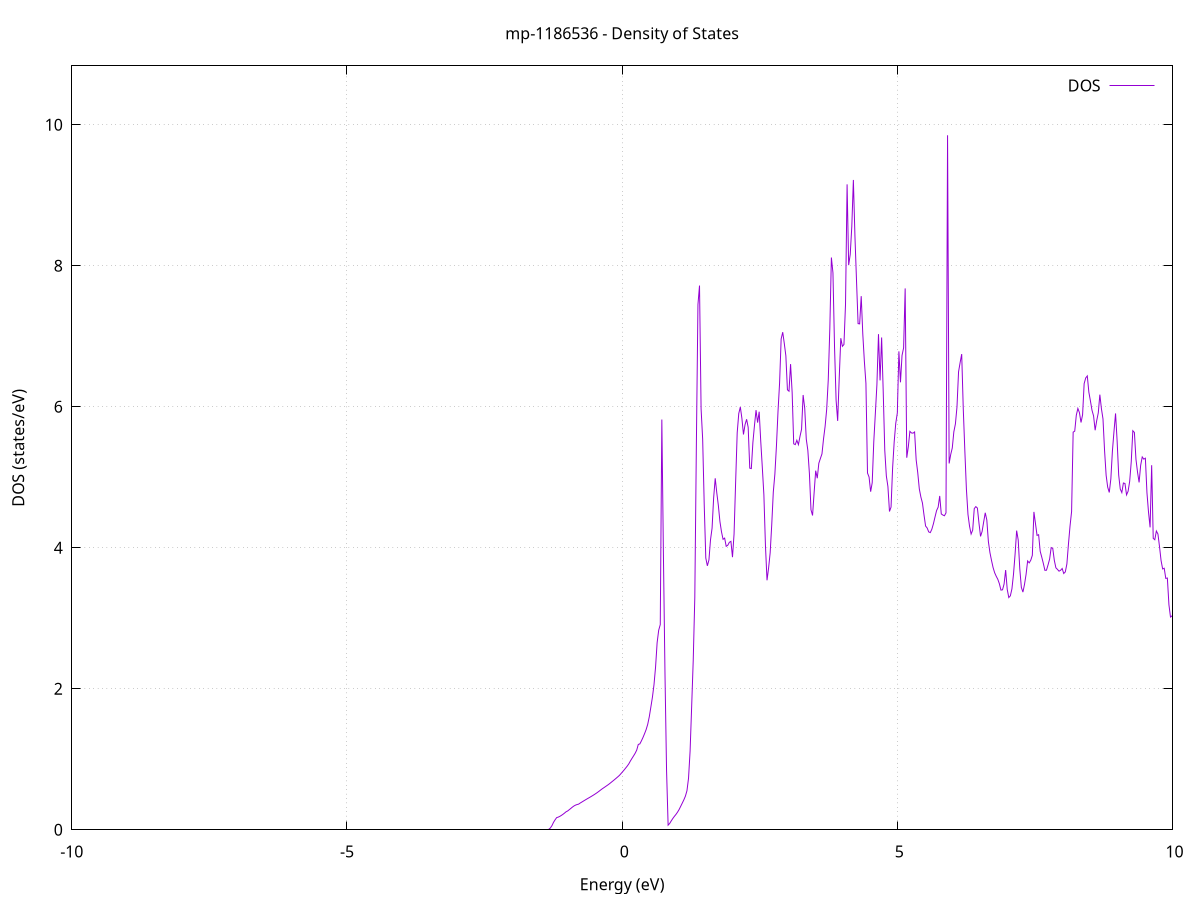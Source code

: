 set title 'mp-1186536 - Density of States'
set xlabel 'Energy (eV)'
set ylabel 'DOS (states/eV)'
set grid
set xrange [-10:10]
set yrange [0:10.834]
set xzeroaxis lt -1
set terminal png size 800,600
set output 'mp-1186536_dos_gnuplot.png'
plot '-' using 1:2 with lines title 'DOS'
-38.644700 0.000000
-38.616200 0.000000
-38.587700 0.000000
-38.559200 0.000000
-38.530600 0.000000
-38.502100 0.000000
-38.473600 0.000000
-38.445100 0.000000
-38.416500 0.000000
-38.388000 0.000000
-38.359500 0.000000
-38.331000 0.000000
-38.302400 0.000000
-38.273900 0.000000
-38.245400 0.000000
-38.216900 0.000000
-38.188300 0.000000
-38.159800 0.000000
-38.131300 0.000000
-38.102700 0.000000
-38.074200 0.000000
-38.045700 0.000000
-38.017200 0.000000
-37.988600 0.000000
-37.960100 0.000000
-37.931600 0.000000
-37.903100 0.000000
-37.874500 0.000000
-37.846000 0.000000
-37.817500 0.000000
-37.789000 0.000000
-37.760400 0.000000
-37.731900 0.000000
-37.703400 0.000000
-37.674900 0.000000
-37.646300 0.000000
-37.617800 0.000000
-37.589300 0.000000
-37.560800 0.000000
-37.532200 0.000000
-37.503700 0.000000
-37.475200 0.000000
-37.446600 0.000000
-37.418100 0.000000
-37.389600 0.000000
-37.361100 0.000000
-37.332500 0.000000
-37.304000 0.000000
-37.275500 0.000000
-37.247000 0.000000
-37.218400 0.000000
-37.189900 0.000000
-37.161400 0.000000
-37.132900 0.000000
-37.104300 0.000000
-37.075800 0.000000
-37.047300 0.000000
-37.018800 0.000000
-36.990200 0.000000
-36.961700 0.000000
-36.933200 0.000000
-36.904700 0.000000
-36.876100 0.000000
-36.847600 0.000000
-36.819100 0.000000
-36.790600 0.000000
-36.762000 0.000000
-36.733500 0.000000
-36.705000 0.000000
-36.676400 0.000000
-36.647900 0.000000
-36.619400 0.000000
-36.590900 0.000000
-36.562300 0.000000
-36.533800 0.000000
-36.505300 0.000000
-36.476800 0.000000
-36.448200 0.000000
-36.419700 0.000000
-36.391200 0.000000
-36.362700 0.000000
-36.334100 0.000000
-36.305600 0.000000
-36.277100 0.000000
-36.248600 0.000000
-36.220000 0.000000
-36.191500 0.000000
-36.163000 0.000000
-36.134500 0.000000
-36.105900 0.000000
-36.077400 0.000000
-36.048900 2.830100
-36.020300 26.580700
-35.991800 42.499600
-35.963300 98.995400
-35.934800 43.822000
-35.906200 0.000000
-35.877700 0.000000
-35.849200 0.000000
-35.820700 0.000000
-35.792100 0.000000
-35.763600 0.000000
-35.735100 0.000000
-35.706600 0.000000
-35.678000 0.000000
-35.649500 0.000000
-35.621000 0.000000
-35.592500 0.000000
-35.563900 0.000000
-35.535400 0.000000
-35.506900 0.000000
-35.478400 0.000000
-35.449800 0.000000
-35.421300 0.000000
-35.392800 0.000000
-35.364200 0.000000
-35.335700 0.000000
-35.307200 0.000000
-35.278700 0.000000
-35.250100 0.000000
-35.221600 0.000000
-35.193100 0.000000
-35.164600 0.000000
-35.136000 0.000000
-35.107500 0.000000
-35.079000 0.000000
-35.050500 0.000000
-35.021900 0.000000
-34.993400 0.000000
-34.964900 0.000000
-34.936400 0.000000
-34.907800 0.000000
-34.879300 0.000000
-34.850800 0.000000
-34.822300 0.000000
-34.793700 0.000000
-34.765200 0.000000
-34.736700 0.000000
-34.708100 0.000000
-34.679600 0.000000
-34.651100 0.000000
-34.622600 0.000000
-34.594000 0.000000
-34.565500 0.000000
-34.537000 0.000000
-34.508500 0.000000
-34.479900 0.000000
-34.451400 0.000000
-34.422900 0.000000
-34.394400 0.000000
-34.365800 0.000000
-34.337300 0.000000
-34.308800 0.000000
-34.280300 0.000000
-34.251700 0.000000
-34.223200 0.000000
-34.194700 0.000000
-34.166200 0.000000
-34.137600 0.000000
-34.109100 0.000000
-34.080600 0.000000
-34.052000 0.000000
-34.023500 0.000000
-33.995000 0.000000
-33.966500 0.000000
-33.937900 0.000000
-33.909400 0.000000
-33.880900 0.000000
-33.852400 0.000000
-33.823800 0.000000
-33.795300 0.000000
-33.766800 0.000000
-33.738300 0.000000
-33.709700 0.000000
-33.681200 0.000000
-33.652700 0.000000
-33.624200 0.000000
-33.595600 0.000000
-33.567100 0.000000
-33.538600 0.000000
-33.510100 0.000000
-33.481500 0.000000
-33.453000 0.000000
-33.424500 0.000000
-33.396000 0.000000
-33.367400 0.000000
-33.338900 0.000000
-33.310400 0.000000
-33.281800 0.000000
-33.253300 0.000000
-33.224800 0.000000
-33.196300 0.000000
-33.167700 0.000000
-33.139200 0.000000
-33.110700 0.000000
-33.082200 0.000000
-33.053600 0.000000
-33.025100 0.000000
-32.996600 0.000000
-32.968100 0.000000
-32.939500 0.000000
-32.911000 0.000000
-32.882500 0.000000
-32.854000 0.000000
-32.825400 0.000000
-32.796900 0.000000
-32.768400 0.000000
-32.739900 0.000000
-32.711300 0.000000
-32.682800 0.000000
-32.654300 0.000000
-32.625700 0.000000
-32.597200 0.000000
-32.568700 0.000000
-32.540200 0.000000
-32.511600 0.000000
-32.483100 0.000000
-32.454600 0.000000
-32.426100 0.000000
-32.397500 0.000000
-32.369000 0.000000
-32.340500 0.000000
-32.312000 0.000000
-32.283400 0.000000
-32.254900 0.000000
-32.226400 0.000000
-32.197900 0.000000
-32.169300 0.000000
-32.140800 0.000000
-32.112300 0.000000
-32.083800 0.000000
-32.055200 0.000000
-32.026700 0.000000
-31.998200 0.000000
-31.969600 0.000000
-31.941100 0.000000
-31.912600 0.000000
-31.884100 0.000000
-31.855500 0.000000
-31.827000 0.000000
-31.798500 0.000000
-31.770000 0.000000
-31.741400 0.000000
-31.712900 0.000000
-31.684400 0.000000
-31.655900 0.000000
-31.627300 0.000000
-31.598800 0.000000
-31.570300 0.000000
-31.541800 0.000000
-31.513200 0.000000
-31.484700 0.000000
-31.456200 0.000000
-31.427700 0.000000
-31.399100 0.000000
-31.370600 0.000000
-31.342100 0.000000
-31.313500 0.000000
-31.285000 0.000000
-31.256500 0.000000
-31.228000 0.000000
-31.199400 0.000000
-31.170900 0.000000
-31.142400 0.000000
-31.113900 0.000000
-31.085300 0.000000
-31.056800 0.000000
-31.028300 0.000000
-30.999800 0.000000
-30.971200 0.000000
-30.942700 0.000000
-30.914200 0.000000
-30.885700 0.000000
-30.857100 0.000000
-30.828600 0.000000
-30.800100 0.000000
-30.771600 0.000000
-30.743000 0.000000
-30.714500 0.000000
-30.686000 0.000000
-30.657500 0.000000
-30.628900 0.000000
-30.600400 0.000000
-30.571900 0.000000
-30.543300 0.000000
-30.514800 0.000000
-30.486300 0.000000
-30.457800 0.000000
-30.429200 0.000000
-30.400700 0.000000
-30.372200 0.000000
-30.343700 0.000000
-30.315100 0.000000
-30.286600 0.000000
-30.258100 0.000000
-30.229600 0.000000
-30.201000 0.000000
-30.172500 0.000000
-30.144000 0.000000
-30.115500 0.000000
-30.086900 0.000000
-30.058400 0.000000
-30.029900 0.000000
-30.001400 0.000000
-29.972800 0.000000
-29.944300 0.000000
-29.915800 0.000000
-29.887200 0.000000
-29.858700 0.000000
-29.830200 0.000000
-29.801700 0.000000
-29.773100 0.000000
-29.744600 0.000000
-29.716100 0.000000
-29.687600 0.000000
-29.659000 0.000000
-29.630500 0.000000
-29.602000 0.000000
-29.573500 0.000000
-29.544900 0.000000
-29.516400 0.000000
-29.487900 0.000000
-29.459400 0.000000
-29.430800 0.000000
-29.402300 0.000000
-29.373800 0.000000
-29.345300 0.000000
-29.316700 0.000000
-29.288200 0.000000
-29.259700 0.000000
-29.231100 0.000000
-29.202600 0.000000
-29.174100 0.000000
-29.145600 0.000000
-29.117000 0.000000
-29.088500 0.000000
-29.060000 0.000000
-29.031500 0.000000
-29.002900 0.000000
-28.974400 0.000000
-28.945900 0.000000
-28.917400 0.000000
-28.888800 0.000000
-28.860300 0.000000
-28.831800 0.000000
-28.803300 0.000000
-28.774700 0.000000
-28.746200 0.000000
-28.717700 0.000000
-28.689200 0.000000
-28.660600 0.000000
-28.632100 0.000000
-28.603600 0.000000
-28.575000 0.000000
-28.546500 0.000000
-28.518000 0.000000
-28.489500 0.000000
-28.460900 0.000000
-28.432400 0.000000
-28.403900 0.000000
-28.375400 0.000000
-28.346800 0.000000
-28.318300 0.000000
-28.289800 0.000000
-28.261300 0.000000
-28.232700 0.000000
-28.204200 0.000000
-28.175700 0.000000
-28.147200 0.000000
-28.118600 0.000000
-28.090100 0.000000
-28.061600 0.000000
-28.033100 0.000000
-28.004500 0.000000
-27.976000 0.000000
-27.947500 0.000000
-27.918900 0.000000
-27.890400 0.000000
-27.861900 0.000000
-27.833400 0.000000
-27.804800 0.000000
-27.776300 0.000000
-27.747800 0.000000
-27.719300 0.000000
-27.690700 0.000000
-27.662200 0.000000
-27.633700 0.000000
-27.605200 0.000000
-27.576600 0.000000
-27.548100 0.000000
-27.519600 0.000000
-27.491100 0.000000
-27.462500 0.000000
-27.434000 0.000000
-27.405500 0.000000
-27.377000 0.000000
-27.348400 0.000000
-27.319900 0.000000
-27.291400 0.000000
-27.262900 0.000000
-27.234300 0.000000
-27.205800 0.000000
-27.177300 0.000000
-27.148700 0.000000
-27.120200 0.000000
-27.091700 0.000000
-27.063200 0.000000
-27.034600 0.000000
-27.006100 0.000000
-26.977600 0.000000
-26.949100 0.000000
-26.920500 0.000000
-26.892000 0.000000
-26.863500 0.000000
-26.835000 0.000000
-26.806400 0.000000
-26.777900 0.000000
-26.749400 0.000000
-26.720900 0.000000
-26.692300 0.000000
-26.663800 0.000000
-26.635300 0.000000
-26.606800 0.000000
-26.578200 0.000000
-26.549700 0.000000
-26.521200 0.000000
-26.492600 0.000000
-26.464100 0.000000
-26.435600 0.000000
-26.407100 0.000000
-26.378500 0.000000
-26.350000 0.000000
-26.321500 0.000000
-26.293000 0.000000
-26.264400 0.000000
-26.235900 0.000000
-26.207400 0.000000
-26.178900 0.000000
-26.150300 0.000000
-26.121800 0.000000
-26.093300 0.000000
-26.064800 0.000000
-26.036200 0.000000
-26.007700 0.000000
-25.979200 0.000000
-25.950700 0.000000
-25.922100 0.000000
-25.893600 0.000000
-25.865100 0.000000
-25.836500 0.000000
-25.808000 0.000000
-25.779500 0.000000
-25.751000 0.000000
-25.722400 0.000000
-25.693900 0.000000
-25.665400 0.000000
-25.636900 0.000000
-25.608300 0.000000
-25.579800 0.000000
-25.551300 0.000000
-25.522800 0.000000
-25.494200 0.000000
-25.465700 0.000000
-25.437200 0.000000
-25.408700 0.000000
-25.380100 0.000000
-25.351600 0.000000
-25.323100 0.000000
-25.294600 0.000000
-25.266000 0.000000
-25.237500 0.000000
-25.209000 0.000000
-25.180400 0.000000
-25.151900 0.000000
-25.123400 0.000000
-25.094900 0.000000
-25.066300 0.000000
-25.037800 0.000000
-25.009300 0.000000
-24.980800 0.000000
-24.952200 0.000000
-24.923700 0.000000
-24.895200 0.000000
-24.866700 0.000000
-24.838100 0.000000
-24.809600 0.000000
-24.781100 0.000000
-24.752600 0.000000
-24.724000 0.000000
-24.695500 0.000000
-24.667000 0.000000
-24.638500 0.000000
-24.609900 0.000000
-24.581400 0.000000
-24.552900 0.000000
-24.524400 0.000000
-24.495800 0.000000
-24.467300 0.000000
-24.438800 0.000000
-24.410200 0.000000
-24.381700 0.000000
-24.353200 0.000000
-24.324700 0.000000
-24.296100 0.000000
-24.267600 0.000000
-24.239100 0.000000
-24.210600 0.000000
-24.182000 0.000000
-24.153500 0.000000
-24.125000 0.000000
-24.096500 0.000000
-24.067900 0.000000
-24.039400 0.000000
-24.010900 0.000000
-23.982400 0.000000
-23.953800 0.000000
-23.925300 0.000000
-23.896800 0.000000
-23.868300 0.000000
-23.839700 0.000000
-23.811200 0.000000
-23.782700 0.000000
-23.754100 0.000000
-23.725600 0.000000
-23.697100 0.000000
-23.668600 0.000000
-23.640000 0.000000
-23.611500 0.000000
-23.583000 0.000000
-23.554500 0.000000
-23.525900 0.000000
-23.497400 0.000000
-23.468900 0.000000
-23.440400 0.000000
-23.411800 0.000000
-23.383300 0.000000
-23.354800 0.000000
-23.326300 0.000000
-23.297700 0.000000
-23.269200 0.000000
-23.240700 0.000000
-23.212200 0.000000
-23.183600 0.000000
-23.155100 0.000000
-23.126600 0.000000
-23.098000 0.000000
-23.069500 0.000000
-23.041000 0.000000
-23.012500 0.000000
-22.983900 0.000000
-22.955400 0.000000
-22.926900 0.000000
-22.898400 0.000000
-22.869800 0.000000
-22.841300 0.000000
-22.812800 0.000000
-22.784300 0.000000
-22.755700 0.000000
-22.727200 0.000000
-22.698700 0.000000
-22.670200 0.000000
-22.641600 0.000000
-22.613100 0.000000
-22.584600 0.000000
-22.556100 0.000000
-22.527500 0.000000
-22.499000 0.000000
-22.470500 660.729700
-22.441900 0.000000
-22.413400 0.000000
-22.384900 0.000000
-22.356400 0.000000
-22.327800 0.000000
-22.299300 0.000000
-22.270800 0.000000
-22.242300 0.000000
-22.213700 0.000000
-22.185200 0.000000
-22.156700 0.000000
-22.128200 0.000000
-22.099600 0.000000
-22.071100 0.000000
-22.042600 0.000000
-22.014100 0.000000
-21.985500 0.000000
-21.957000 0.000000
-21.928500 0.000000
-21.900000 0.000000
-21.871400 0.000000
-21.842900 0.000000
-21.814400 0.000000
-21.785800 0.000000
-21.757300 0.000000
-21.728800 0.000000
-21.700300 0.000000
-21.671700 0.000000
-21.643200 0.000000
-21.614700 0.000000
-21.586200 0.000000
-21.557600 0.000000
-21.529100 0.000000
-21.500600 0.000000
-21.472100 0.000000
-21.443500 0.000000
-21.415000 0.000000
-21.386500 0.000000
-21.358000 0.000000
-21.329400 0.000000
-21.300900 0.000000
-21.272400 0.000000
-21.243900 0.000000
-21.215300 0.000000
-21.186800 0.000000
-21.158300 0.000000
-21.129800 0.000000
-21.101200 0.000000
-21.072700 0.000000
-21.044200 0.000000
-21.015600 0.000000
-20.987100 0.000000
-20.958600 0.000000
-20.930100 0.000000
-20.901500 0.000000
-20.873000 0.000000
-20.844500 0.000000
-20.816000 0.000000
-20.787400 0.000000
-20.758900 0.000000
-20.730400 0.000000
-20.701900 0.000000
-20.673300 0.000000
-20.644800 0.000000
-20.616300 0.000000
-20.587800 0.000000
-20.559200 0.000000
-20.530700 0.000000
-20.502200 0.000000
-20.473700 0.000000
-20.445100 0.000000
-20.416600 0.000000
-20.388100 0.000000
-20.359500 0.000000
-20.331000 0.000000
-20.302500 0.000000
-20.274000 0.000000
-20.245400 0.000000
-20.216900 0.000000
-20.188400 0.000000
-20.159900 0.000000
-20.131300 0.000000
-20.102800 0.000000
-20.074300 0.000000
-20.045800 0.000000
-20.017200 0.000000
-19.988700 0.000000
-19.960200 0.000000
-19.931700 0.000000
-19.903100 0.000000
-19.874600 0.000000
-19.846100 0.000000
-19.817600 0.000000
-19.789000 0.000000
-19.760500 0.000000
-19.732000 0.000000
-19.703400 0.000000
-19.674900 0.000000
-19.646400 0.000000
-19.617900 0.000000
-19.589300 0.000000
-19.560800 0.000000
-19.532300 0.000000
-19.503800 0.000000
-19.475200 0.000000
-19.446700 0.000000
-19.418200 0.000000
-19.389700 0.000000
-19.361100 0.000000
-19.332600 0.000000
-19.304100 0.000000
-19.275600 0.000000
-19.247000 0.000000
-19.218500 0.000000
-19.190000 0.000000
-19.161500 0.000000
-19.132900 0.000000
-19.104400 0.000000
-19.075900 0.000000
-19.047300 0.000000
-19.018800 0.000000
-18.990300 0.000000
-18.961800 0.000000
-18.933200 0.000000
-18.904700 0.000000
-18.876200 0.000000
-18.847700 0.000000
-18.819100 0.000000
-18.790600 0.000000
-18.762100 0.000000
-18.733600 0.000000
-18.705000 0.000000
-18.676500 0.000000
-18.648000 0.000000
-18.619500 0.000000
-18.590900 0.000000
-18.562400 0.000000
-18.533900 0.000000
-18.505400 0.000000
-18.476800 0.000000
-18.448300 0.000000
-18.419800 0.000000
-18.391300 0.000000
-18.362700 0.000000
-18.334200 0.000000
-18.305700 0.000000
-18.277100 0.000000
-18.248600 0.000000
-18.220100 0.000000
-18.191600 0.000000
-18.163000 0.000000
-18.134500 0.000000
-18.106000 0.000000
-18.077500 0.000000
-18.048900 0.000000
-18.020400 0.000000
-17.991900 0.000000
-17.963400 0.000000
-17.934800 0.000000
-17.906300 0.000000
-17.877800 0.000000
-17.849300 0.000000
-17.820700 0.000000
-17.792200 0.000000
-17.763700 0.000000
-17.735200 0.000000
-17.706600 0.000000
-17.678100 0.000000
-17.649600 0.000000
-17.621000 0.000000
-17.592500 0.000000
-17.564000 0.000000
-17.535500 0.000000
-17.506900 0.000000
-17.478400 0.000000
-17.449900 0.000000
-17.421400 0.000000
-17.392800 0.000000
-17.364300 0.000000
-17.335800 0.000000
-17.307300 0.000000
-17.278700 0.000000
-17.250200 0.000000
-17.221700 0.000000
-17.193200 0.000000
-17.164600 0.000000
-17.136100 0.000000
-17.107600 0.000000
-17.079100 0.000000
-17.050500 0.000000
-17.022000 0.000000
-16.993500 0.000000
-16.964900 0.000000
-16.936400 0.000000
-16.907900 0.000000
-16.879400 4.270100
-16.850800 5.727500
-16.822300 7.218600
-16.793800 10.255400
-16.765300 16.649200
-16.736700 21.562500
-16.708200 21.425600
-16.679700 23.359000
-16.651200 26.918600
-16.622600 28.328300
-16.594100 41.851200
-16.565600 12.895000
-16.537100 5.126200
-16.508500 13.130200
-16.480000 20.722500
-16.451500 19.743400
-16.423000 15.975100
-16.394400 23.916500
-16.365900 31.027500
-16.337400 26.418300
-16.308800 22.742200
-16.280300 24.220000
-16.251800 23.983400
-16.223300 35.097900
-16.194700 25.316100
-16.166200 29.875700
-16.137700 39.979700
-16.109200 58.713400
-16.080600 5.518200
-16.052100 0.000000
-16.023600 0.000000
-15.995100 0.000000
-15.966500 0.000000
-15.938000 0.000000
-15.909500 0.000000
-15.881000 0.000000
-15.852400 0.000000
-15.823900 0.000000
-15.795400 0.000000
-15.766900 0.000000
-15.738300 0.000000
-15.709800 0.000000
-15.681300 0.000000
-15.652700 0.000000
-15.624200 0.000000
-15.595700 0.000000
-15.567200 0.000000
-15.538600 0.000000
-15.510100 0.000000
-15.481600 0.000000
-15.453100 0.000000
-15.424500 0.000000
-15.396000 0.000000
-15.367500 0.000000
-15.339000 0.000000
-15.310400 0.000000
-15.281900 0.000000
-15.253400 0.000000
-15.224900 0.000000
-15.196300 0.000000
-15.167800 0.000000
-15.139300 0.000000
-15.110800 0.000000
-15.082200 0.000000
-15.053700 0.000000
-15.025200 0.000000
-14.996700 0.000000
-14.968100 0.000000
-14.939600 0.000000
-14.911100 0.000000
-14.882500 0.000000
-14.854000 0.000000
-14.825500 0.000000
-14.797000 0.000000
-14.768400 0.000000
-14.739900 0.000000
-14.711400 0.000000
-14.682900 0.000000
-14.654300 0.000000
-14.625800 0.000000
-14.597300 0.000000
-14.568800 0.000000
-14.540200 0.000000
-14.511700 0.000000
-14.483200 0.000000
-14.454700 0.000000
-14.426100 0.000000
-14.397600 0.000000
-14.369100 0.000000
-14.340600 0.000000
-14.312000 0.000000
-14.283500 0.000000
-14.255000 0.000000
-14.226400 0.000000
-14.197900 0.000000
-14.169400 0.000000
-14.140900 0.000000
-14.112300 0.000000
-14.083800 0.000000
-14.055300 0.000000
-14.026800 0.000000
-13.998200 0.000000
-13.969700 0.000000
-13.941200 0.000000
-13.912700 0.000000
-13.884100 0.000000
-13.855600 0.000000
-13.827100 0.000000
-13.798600 0.000000
-13.770000 0.000000
-13.741500 0.000000
-13.713000 0.000000
-13.684500 0.000000
-13.655900 0.000000
-13.627400 0.000000
-13.598900 0.000000
-13.570300 0.000000
-13.541800 0.000000
-13.513300 0.000000
-13.484800 0.000000
-13.456200 0.000000
-13.427700 0.000000
-13.399200 0.000000
-13.370700 0.000000
-13.342100 0.000000
-13.313600 0.000000
-13.285100 0.000000
-13.256600 0.000000
-13.228000 0.000000
-13.199500 0.000000
-13.171000 0.000000
-13.142500 0.000000
-13.113900 0.000000
-13.085400 0.000000
-13.056900 0.000000
-13.028400 0.000000
-12.999800 0.000000
-12.971300 0.000000
-12.942800 0.000000
-12.914200 0.000000
-12.885700 0.000000
-12.857200 0.000000
-12.828700 0.000000
-12.800100 0.000000
-12.771600 0.000000
-12.743100 0.000000
-12.714600 0.000000
-12.686000 0.000000
-12.657500 0.000000
-12.629000 0.000000
-12.600500 0.000000
-12.571900 0.000000
-12.543400 0.000000
-12.514900 0.000000
-12.486400 0.000000
-12.457800 0.000000
-12.429300 0.000000
-12.400800 0.000000
-12.372300 0.000000
-12.343700 0.000000
-12.315200 0.000000
-12.286700 0.000000
-12.258200 0.000000
-12.229600 0.000000
-12.201100 0.000000
-12.172600 0.000000
-12.144000 0.000000
-12.115500 0.000000
-12.087000 0.000000
-12.058500 0.000000
-12.029900 0.000000
-12.001400 0.000000
-11.972900 0.000000
-11.944400 0.000000
-11.915800 0.000000
-11.887300 0.000000
-11.858800 0.000000
-11.830300 0.000000
-11.801700 0.000000
-11.773200 0.000000
-11.744700 0.000000
-11.716200 0.000000
-11.687600 0.000000
-11.659100 0.000000
-11.630600 0.000000
-11.602100 0.000000
-11.573500 0.000000
-11.545000 0.000000
-11.516500 0.000000
-11.487900 0.000000
-11.459400 0.000000
-11.430900 0.000000
-11.402400 0.000000
-11.373800 0.000000
-11.345300 0.000000
-11.316800 0.000000
-11.288300 0.000000
-11.259700 0.000000
-11.231200 0.000000
-11.202700 0.000000
-11.174200 0.000000
-11.145600 0.000000
-11.117100 0.000000
-11.088600 0.000000
-11.060100 0.000000
-11.031500 0.000000
-11.003000 0.000000
-10.974500 0.000000
-10.946000 0.000000
-10.917400 0.000000
-10.888900 0.000000
-10.860400 0.000000
-10.831800 0.000000
-10.803300 0.000000
-10.774800 0.000000
-10.746300 0.000000
-10.717700 0.000000
-10.689200 0.000000
-10.660700 0.000000
-10.632200 0.000000
-10.603600 0.000000
-10.575100 0.000000
-10.546600 0.000000
-10.518100 0.000000
-10.489500 0.000000
-10.461000 0.000000
-10.432500 0.000000
-10.404000 0.000000
-10.375400 0.000000
-10.346900 0.000000
-10.318400 0.000000
-10.289900 0.000000
-10.261300 0.000000
-10.232800 0.000000
-10.204300 0.000000
-10.175700 0.000000
-10.147200 0.000000
-10.118700 0.000000
-10.090200 0.000000
-10.061600 0.000000
-10.033100 0.000000
-10.004600 0.000000
-9.976100 0.000000
-9.947500 0.000000
-9.919000 0.000000
-9.890500 0.000000
-9.862000 0.000000
-9.833400 0.000000
-9.804900 0.000000
-9.776400 0.000000
-9.747900 0.000000
-9.719300 0.000000
-9.690800 0.000000
-9.662300 0.000000
-9.633800 0.000000
-9.605200 0.000000
-9.576700 0.000000
-9.548200 0.000000
-9.519600 0.000000
-9.491100 0.000000
-9.462600 0.000000
-9.434100 0.000000
-9.405500 0.000000
-9.377000 0.000000
-9.348500 0.000000
-9.320000 0.000000
-9.291400 0.000000
-9.262900 0.000000
-9.234400 0.000000
-9.205900 0.000000
-9.177300 0.000000
-9.148800 0.000000
-9.120300 0.000000
-9.091800 0.000000
-9.063200 0.000000
-9.034700 0.000000
-9.006200 0.000000
-8.977700 0.000000
-8.949100 0.000000
-8.920600 0.000000
-8.892100 0.000000
-8.863600 0.000000
-8.835000 0.000000
-8.806500 0.000000
-8.778000 0.000000
-8.749400 0.000000
-8.720900 0.000000
-8.692400 0.000000
-8.663900 0.000000
-8.635300 0.000000
-8.606800 0.000000
-8.578300 0.000000
-8.549800 0.000000
-8.521200 0.000000
-8.492700 0.000000
-8.464200 0.000000
-8.435700 0.000000
-8.407100 0.000000
-8.378600 0.000000
-8.350100 0.000000
-8.321600 0.000000
-8.293000 0.000000
-8.264500 0.000000
-8.236000 0.000000
-8.207500 0.000000
-8.178900 0.000000
-8.150400 0.000000
-8.121900 0.000000
-8.093300 0.000000
-8.064800 0.000000
-8.036300 0.000000
-8.007800 0.000000
-7.979200 0.000000
-7.950700 0.000000
-7.922200 0.000000
-7.893700 0.000000
-7.865100 0.000000
-7.836600 0.000000
-7.808100 0.000000
-7.779600 0.000000
-7.751000 0.000000
-7.722500 0.000000
-7.694000 0.000000
-7.665500 0.000000
-7.636900 0.000000
-7.608400 0.000000
-7.579900 0.000000
-7.551400 0.000000
-7.522800 0.000000
-7.494300 0.000000
-7.465800 0.000000
-7.437200 0.000000
-7.408700 0.000000
-7.380200 0.000000
-7.351700 0.000000
-7.323100 0.000000
-7.294600 0.000000
-7.266100 0.000000
-7.237600 0.000000
-7.209000 0.000000
-7.180500 0.000000
-7.152000 0.000000
-7.123500 0.000000
-7.094900 0.000000
-7.066400 0.000000
-7.037900 0.000000
-7.009400 0.000000
-6.980800 0.000000
-6.952300 0.000000
-6.923800 0.000000
-6.895300 0.000000
-6.866700 0.000000
-6.838200 0.000000
-6.809700 0.000000
-6.781100 0.000000
-6.752600 0.000000
-6.724100 0.000000
-6.695600 0.000000
-6.667000 0.000000
-6.638500 0.000000
-6.610000 0.000000
-6.581500 0.000000
-6.552900 0.000000
-6.524400 0.000000
-6.495900 0.000000
-6.467400 0.000000
-6.438800 0.000000
-6.410300 0.000000
-6.381800 0.000000
-6.353300 0.000000
-6.324700 0.000000
-6.296200 0.000000
-6.267700 0.000000
-6.239200 0.000000
-6.210600 0.000000
-6.182100 0.000000
-6.153600 0.000000
-6.125100 0.000000
-6.096500 0.000000
-6.068000 0.000000
-6.039500 0.000000
-6.010900 0.000000
-5.982400 0.000000
-5.953900 0.000000
-5.925400 0.000000
-5.896800 0.000000
-5.868300 0.000000
-5.839800 0.000000
-5.811300 0.000000
-5.782700 0.000000
-5.754200 0.000000
-5.725700 0.000000
-5.697200 0.000000
-5.668600 0.000000
-5.640100 0.000000
-5.611600 0.000000
-5.583100 0.000000
-5.554500 0.000000
-5.526000 0.000000
-5.497500 0.000000
-5.469000 0.000000
-5.440400 0.000000
-5.411900 0.000000
-5.383400 0.000000
-5.354800 0.000000
-5.326300 0.000000
-5.297800 0.000000
-5.269300 0.000000
-5.240700 0.000000
-5.212200 0.000000
-5.183700 0.000000
-5.155200 0.000000
-5.126600 0.000000
-5.098100 0.000000
-5.069600 0.000000
-5.041100 0.000000
-5.012500 0.000000
-4.984000 0.000000
-4.955500 0.000000
-4.927000 0.000000
-4.898400 0.000000
-4.869900 0.000000
-4.841400 0.000000
-4.812900 0.000000
-4.784300 0.000000
-4.755800 0.000000
-4.727300 0.000000
-4.698700 0.000000
-4.670200 0.000000
-4.641700 0.000000
-4.613200 0.000000
-4.584600 0.000000
-4.556100 0.000000
-4.527600 0.000000
-4.499100 0.000000
-4.470500 0.000000
-4.442000 0.000000
-4.413500 0.000000
-4.385000 0.000000
-4.356400 0.000000
-4.327900 0.000000
-4.299400 0.000000
-4.270900 0.000000
-4.242300 0.000000
-4.213800 0.000000
-4.185300 0.000000
-4.156800 0.000000
-4.128200 0.000000
-4.099700 0.000000
-4.071200 0.000000
-4.042600 0.000000
-4.014100 0.000000
-3.985600 0.000000
-3.957100 0.000000
-3.928500 0.000000
-3.900000 0.000000
-3.871500 0.000000
-3.843000 0.000000
-3.814400 0.000000
-3.785900 0.000000
-3.757400 0.000000
-3.728900 0.000000
-3.700300 0.000000
-3.671800 0.000000
-3.643300 0.000000
-3.614800 0.000000
-3.586200 0.000000
-3.557700 0.000000
-3.529200 0.000000
-3.500700 0.000000
-3.472100 0.000000
-3.443600 0.000000
-3.415100 0.000000
-3.386500 0.000000
-3.358000 0.000000
-3.329500 0.000000
-3.301000 0.000000
-3.272400 0.000000
-3.243900 0.000000
-3.215400 0.000000
-3.186900 0.000000
-3.158300 0.000000
-3.129800 0.000000
-3.101300 0.000000
-3.072800 0.000000
-3.044200 0.000000
-3.015700 0.000000
-2.987200 0.000000
-2.958700 0.000000
-2.930100 0.000000
-2.901600 0.000000
-2.873100 0.000000
-2.844600 0.000000
-2.816000 0.000000
-2.787500 0.000000
-2.759000 0.000000
-2.730500 0.000000
-2.701900 0.000000
-2.673400 0.000000
-2.644900 0.000000
-2.616300 0.000000
-2.587800 0.000000
-2.559300 0.000000
-2.530800 0.000000
-2.502200 0.000000
-2.473700 0.000000
-2.445200 0.000000
-2.416700 0.000000
-2.388100 0.000000
-2.359600 0.000000
-2.331100 0.000000
-2.302600 0.000000
-2.274000 0.000000
-2.245500 0.000000
-2.217000 0.000000
-2.188500 0.000000
-2.159900 0.000000
-2.131400 0.000000
-2.102900 0.000000
-2.074400 0.000000
-2.045800 0.000000
-2.017300 0.000000
-1.988800 0.000000
-1.960200 0.000000
-1.931700 0.000000
-1.903200 0.000000
-1.874700 0.000000
-1.846100 0.000000
-1.817600 0.000000
-1.789100 0.000000
-1.760600 0.000000
-1.732000 0.000000
-1.703500 0.000000
-1.675000 0.000000
-1.646500 0.000000
-1.617900 0.000000
-1.589400 0.000000
-1.560900 0.000000
-1.532400 0.000000
-1.503800 0.000000
-1.475300 0.000000
-1.446800 0.000000
-1.418300 0.000000
-1.389700 0.000000
-1.361200 0.000000
-1.332700 0.006100
-1.304100 0.025700
-1.275600 0.058700
-1.247100 0.105300
-1.218600 0.141000
-1.190000 0.172300
-1.161500 0.179500
-1.133000 0.190200
-1.104500 0.203700
-1.075900 0.219100
-1.047400 0.236400
-1.018900 0.255200
-0.990400 0.266700
-0.961800 0.284300
-0.933300 0.302400
-0.904800 0.321000
-0.876300 0.337200
-0.847700 0.349500
-0.819200 0.357900
-0.790700 0.363700
-0.762200 0.379200
-0.733600 0.392600
-0.705100 0.406400
-0.676600 0.420000
-0.648000 0.433300
-0.619500 0.446300
-0.591000 0.459000
-0.562500 0.472300
-0.533900 0.485900
-0.505400 0.499900
-0.476900 0.514400
-0.448400 0.529900
-0.419800 0.546500
-0.391300 0.563800
-0.362800 0.580500
-0.334300 0.595600
-0.305700 0.610900
-0.277200 0.626400
-0.248700 0.641900
-0.220200 0.659300
-0.191600 0.677500
-0.163100 0.695400
-0.134600 0.713800
-0.106100 0.732600
-0.077500 0.751800
-0.049000 0.771800
-0.020500 0.797200
0.008100 0.822600
0.036600 0.849000
0.065100 0.876400
0.093600 0.904600
0.122200 0.936700
0.150700 0.976800
0.179200 1.013100
0.207700 1.048200
0.236300 1.085100
0.264800 1.129800
0.293300 1.210300
0.321800 1.218000
0.350400 1.261400
0.378900 1.309700
0.407400 1.363100
0.435900 1.420700
0.464500 1.495000
0.493000 1.601900
0.521500 1.739300
0.550000 1.878900
0.578600 2.056300
0.607100 2.305700
0.635600 2.653600
0.664100 2.830100
0.692700 2.909900
0.721200 5.817800
0.749700 3.917000
0.778300 2.219600
0.806800 0.844800
0.835300 0.065600
0.863800 0.089400
0.892400 0.126400
0.920900 0.160200
0.949400 0.190700
0.977900 0.218000
1.006500 0.250000
1.035000 0.287300
1.063500 0.332100
1.092000 0.377300
1.120600 0.423700
1.149100 0.476400
1.177600 0.553400
1.206100 0.730900
1.234700 1.115500
1.263200 1.750800
1.291700 2.402800
1.320200 3.295400
1.348800 5.471800
1.377300 7.447900
1.405800 7.718500
1.434400 5.969900
1.462900 5.541100
1.491400 4.610900
1.519900 3.854700
1.548500 3.743200
1.577000 3.826900
1.605500 4.112000
1.634000 4.277900
1.662600 4.708400
1.691100 4.985000
1.719600 4.779300
1.748100 4.599100
1.776700 4.371800
1.805200 4.226200
1.833700 4.119600
1.862200 4.136500
1.890800 4.020100
1.919300 4.034900
1.947800 4.076800
1.976300 4.090500
2.004900 3.866700
2.033400 4.193600
2.061900 4.925100
2.090500 5.631200
2.119000 5.903500
2.147500 5.995900
2.176000 5.834500
2.204600 5.606400
2.233100 5.746000
2.261600 5.821900
2.290100 5.706500
2.318700 5.128600
2.347200 5.122700
2.375700 5.492400
2.404200 5.733700
2.432800 5.951900
2.461300 5.774700
2.489800 5.929200
2.518300 5.510200
2.546900 5.139400
2.575400 4.750900
2.603900 4.029700
2.632400 3.538400
2.661000 3.712700
2.689500 3.927600
2.718000 4.325800
2.746600 4.789900
2.775100 5.044200
2.803600 5.444200
2.832100 5.934600
2.860700 6.335100
2.889200 6.960400
2.917700 7.057200
2.946200 6.897800
2.974800 6.721900
3.003300 6.239600
3.031800 6.219900
3.060300 6.604500
3.088900 6.203300
3.117400 5.473700
3.145900 5.462500
3.174400 5.524500
3.203000 5.462200
3.231500 5.578900
3.260000 5.679400
3.288500 6.166100
3.317100 5.982200
3.345600 5.541100
3.374100 5.381900
3.402600 5.051900
3.431200 4.538500
3.459700 4.457800
3.488200 4.780200
3.516800 5.093000
3.545300 4.985700
3.573800 5.197700
3.602300 5.265800
3.630900 5.331000
3.659400 5.545100
3.687900 5.721400
3.716400 5.962300
3.745000 6.378800
3.773500 7.110100
3.802000 8.115900
3.830500 7.898000
3.859100 6.846600
3.887600 6.090800
3.916100 5.798500
3.944600 6.413500
3.973200 6.971700
4.001700 6.856900
4.030200 6.882500
4.058700 7.451900
4.087300 9.153700
4.115800 8.008100
4.144300 8.160400
4.172900 8.556900
4.201400 9.216000
4.229900 8.421100
4.258400 7.791400
4.287000 7.178400
4.315500 7.174900
4.344000 7.568200
4.372500 7.031700
4.401100 6.644900
4.429600 6.331400
4.458100 5.059700
4.486600 5.002500
4.515200 4.794800
4.543700 4.921400
4.572200 5.502200
4.600700 5.903600
4.629300 6.315400
4.657800 7.028800
4.686300 6.373900
4.714800 6.982300
4.743400 6.225300
4.771900 5.382500
4.800400 5.018800
4.829000 4.867800
4.857500 4.514100
4.886000 4.576700
4.914500 5.133000
4.943100 5.501200
4.971600 5.764800
5.000100 5.911800
5.028600 6.785500
5.057200 6.346500
5.085700 6.728000
5.114200 6.834600
5.142700 7.677900
5.171300 5.276600
5.199800 5.432100
5.228300 5.650500
5.256800 5.628200
5.285400 5.625000
5.313900 5.642200
5.342400 5.246300
5.370900 5.066200
5.399500 4.834700
5.428000 4.719100
5.456500 4.634600
5.485100 4.463200
5.513600 4.307800
5.542100 4.280000
5.570600 4.224500
5.599200 4.214700
5.627700 4.263500
5.656200 4.341100
5.684700 4.435400
5.713300 4.527000
5.741800 4.575300
5.770300 4.734400
5.798800 4.479400
5.827400 4.463700
5.855900 4.453600
5.884400 4.494000
5.912900 9.849500
5.941500 5.195400
5.970000 5.321900
5.998500 5.414700
6.027000 5.644100
6.055600 5.757000
6.084100 5.997400
6.112600 6.494600
6.141200 6.626600
6.169700 6.746600
6.198200 5.972200
6.226700 5.378300
6.255300 4.830000
6.283800 4.472000
6.312300 4.305100
6.340800 4.194200
6.369400 4.250100
6.397900 4.554800
6.426400 4.583400
6.454900 4.562800
6.483500 4.350300
6.512000 4.161200
6.540500 4.230400
6.569000 4.366200
6.597600 4.495800
6.626100 4.393800
6.654600 4.087600
6.683100 3.930100
6.711700 3.819000
6.740200 3.718500
6.768700 3.645100
6.797200 3.595200
6.825800 3.552600
6.854300 3.489500
6.882800 3.399300
6.911400 3.403300
6.939900 3.485200
6.968400 3.683700
6.996900 3.409800
7.025500 3.293400
7.054000 3.318300
7.082500 3.417700
7.111000 3.624200
7.139600 3.906700
7.168100 4.243000
7.196600 4.109400
7.225100 3.701200
7.253700 3.437200
7.282200 3.370800
7.310700 3.478900
7.339200 3.620500
7.367800 3.812600
7.396300 3.785400
7.424800 3.823300
7.453300 3.892400
7.481900 4.508400
7.510400 4.342000
7.538900 4.175000
7.567500 4.184600
7.596000 3.950000
7.624500 3.866400
7.653000 3.777700
7.681600 3.679500
7.710100 3.681300
7.738600 3.756800
7.767100 3.838800
7.795700 4.002600
7.824200 3.991200
7.852700 3.820800
7.881200 3.715500
7.909800 3.692700
7.938300 3.667500
7.966800 3.680400
7.995300 3.705600
8.023900 3.634500
8.052400 3.657300
8.080900 3.769800
8.109400 4.050700
8.138000 4.306600
8.166500 4.513800
8.195000 5.639600
8.223600 5.653600
8.252100 5.879200
8.280600 5.975500
8.309100 5.916400
8.337700 5.776500
8.366200 5.885600
8.394700 6.327000
8.423200 6.408000
8.451800 6.436800
8.480300 6.205600
8.508800 6.082000
8.537300 5.950200
8.565900 5.869400
8.594400 5.666400
8.622900 5.802400
8.651400 5.912600
8.680000 6.171400
8.708500 5.972800
8.737000 5.827200
8.765500 5.379600
8.794100 5.027100
8.822600 4.859000
8.851100 4.784200
8.879700 4.975400
8.908200 5.371400
8.936700 5.648400
8.965200 5.904600
8.993800 5.515400
9.022300 5.031200
9.050800 4.832300
9.079300 4.782500
9.107900 4.918100
9.136400 4.911500
9.164900 4.749600
9.193400 4.801500
9.222000 4.942000
9.250500 5.219900
9.279000 5.659800
9.307500 5.635300
9.336100 5.255400
9.364600 5.072400
9.393100 4.926700
9.421600 5.169500
9.450200 5.287700
9.478700 5.256400
9.507200 5.269700
9.535700 4.781300
9.564300 4.504100
9.592800 4.289100
9.621300 5.170400
9.649900 4.132700
9.678400 4.113400
9.706900 4.237200
9.735400 4.194800
9.764000 4.016100
9.792500 3.817500
9.821000 3.699300
9.849500 3.709200
9.878100 3.564800
9.906600 3.570300
9.935100 3.191600
9.963600 3.017200
9.992200 3.033100
10.020700 3.070400
10.049200 3.084400
10.077700 2.973700
10.106300 3.034600
10.134800 2.680600
10.163300 2.442900
10.191800 2.313700
10.220400 2.205900
10.248900 2.110100
10.277400 1.854200
10.306000 1.699600
10.334500 1.662800
10.363000 1.636900
10.391500 1.605700
10.420100 1.598600
10.448600 1.507400
10.477100 1.465400
10.505600 1.543400
10.534200 1.778700
10.562700 1.844500
10.591200 1.960500
10.619700 2.167400
10.648300 2.259100
10.676800 2.361900
10.705300 2.411100
10.733800 2.469000
10.762400 2.494300
10.790900 2.508300
10.819400 2.725200
10.847900 2.285300
10.876500 2.196200
10.905000 2.248000
10.933500 2.282400
10.962100 2.298600
10.990600 2.239100
11.019100 2.242300
11.047600 2.283000
11.076200 2.505900
11.104700 2.499900
11.133200 2.284000
11.161700 2.151800
11.190300 2.124200
11.218800 1.966100
11.247300 1.928200
11.275800 1.946900
11.304400 2.052400
11.332900 2.217000
11.361400 2.421700
11.389900 2.533000
11.418500 2.741500
11.447000 2.898300
11.475500 2.927500
11.504000 2.989200
11.532600 3.128600
11.561100 3.388700
11.589600 3.740300
11.618200 3.963600
11.646700 3.903200
11.675200 3.963800
11.703700 3.879500
11.732300 4.010800
11.760800 3.911500
11.789300 3.896800
11.817800 4.655800
11.846400 3.486600
11.874900 3.564200
11.903400 3.594500
11.931900 3.778300
11.960500 3.814600
11.989000 3.949400
12.017500 4.112500
12.046000 4.181300
12.074600 4.018600
12.103100 3.839700
12.131600 3.815000
12.160100 3.841700
12.188700 3.939300
12.217200 4.091200
12.245700 3.959300
12.274300 3.492400
12.302800 3.413500
12.331300 3.334900
12.359800 3.258700
12.388400 3.269700
12.416900 3.245700
12.445400 3.184700
12.473900 3.148500
12.502500 3.133700
12.531000 3.097200
12.559500 3.093400
12.588000 3.103700
12.616600 3.115100
12.645100 3.263500
12.673600 3.145900
12.702100 3.128800
12.730700 3.218300
12.759200 3.317800
12.787700 3.497800
12.816200 3.633200
12.844800 3.665400
12.873300 3.807900
12.901800 4.025400
12.930300 4.215700
12.958900 4.545700
12.987400 4.758800
13.015900 4.335100
13.044500 4.144100
13.073000 3.998600
13.101500 3.920000
13.130000 3.888700
13.158600 4.236700
13.187100 3.903400
13.215600 3.678700
13.244100 3.504300
13.272700 3.399300
13.301200 3.380100
13.329700 3.364400
13.358200 3.335900
13.386800 3.345800
13.415300 3.789000
13.443800 3.412700
13.472300 3.059300
13.500900 2.829400
13.529400 2.787000
13.557900 2.767500
13.586400 2.848700
13.615000 2.966500
13.643500 3.095300
13.672000 3.229400
13.700600 3.348800
13.729100 3.604000
13.757600 3.727400
13.786100 3.886000
13.814700 4.048500
13.843200 4.587500
13.871700 4.582200
13.900200 4.651400
13.928800 4.744300
13.957300 4.860900
13.985800 4.985700
14.014300 5.044800
14.042900 5.030400
14.071400 4.891800
14.099900 4.930300
14.128400 4.931600
14.157000 5.019800
14.185500 5.149000
14.214000 5.225100
14.242500 5.280100
14.271100 5.333900
14.299600 5.348600
14.328100 5.399800
14.356700 5.322100
14.385200 5.344300
14.413700 5.304500
14.442200 5.242700
14.470800 4.846500
14.499300 4.395800
14.527800 4.637200
14.556300 4.627300
14.584900 5.038500
14.613400 5.133500
14.641900 5.253600
14.670400 4.832000
14.699000 4.632300
14.727500 4.278400
14.756000 4.054100
14.784500 3.829700
14.813100 3.857000
14.841600 4.186800
14.870100 4.534800
14.898600 5.010900
14.927200 5.732700
14.955700 6.598500
14.984200 6.218500
15.012800 5.896700
15.041300 5.302100
15.069800 5.033900
15.098300 5.305500
15.126900 5.532500
15.155400 5.351400
15.183900 4.715000
15.212400 4.658800
15.241000 4.193600
15.269500 2.832400
15.298000 2.423100
15.326500 2.112000
15.355100 1.783400
15.383600 1.471200
15.412100 1.265900
15.440600 1.085400
15.469200 0.917500
15.497700 0.690000
15.526200 0.516500
15.554700 0.441800
15.583300 2.342400
15.611800 0.089000
15.640300 0.071900
15.668800 0.056300
15.697400 0.042100
15.725900 0.029500
15.754400 0.018400
15.783000 0.008800
15.811500 0.000700
15.840000 0.000000
15.868500 0.000000
15.897100 0.000000
15.925600 0.000000
15.954100 0.000000
15.982600 0.000000
16.011200 0.000000
16.039700 0.000000
16.068200 0.000000
16.096700 0.000000
16.125300 0.000000
16.153800 0.000000
16.182300 0.000000
16.210800 0.000000
16.239400 0.000000
16.267900 0.000000
16.296400 0.000000
16.324900 0.000000
16.353500 0.000000
16.382000 0.000000
16.410500 0.000000
16.439100 0.000000
16.467600 0.000000
16.496100 0.000000
16.524600 0.000000
16.553200 0.000000
16.581700 0.000000
16.610200 0.000000
16.638700 0.000000
16.667300 0.000000
16.695800 0.000000
16.724300 0.000000
16.752800 0.000000
16.781400 0.000000
16.809900 0.000000
16.838400 0.000000
16.866900 0.000000
16.895500 0.000000
16.924000 0.000000
16.952500 0.000000
16.981000 0.000000
17.009600 0.000000
17.038100 0.000000
17.066600 0.000000
17.095200 0.000000
17.123700 0.000000
17.152200 0.000000
17.180700 0.000000
17.209300 0.000000
17.237800 0.000000
17.266300 0.000000
17.294800 0.000000
17.323400 0.000000
17.351900 0.000000
17.380400 0.000000
17.408900 0.000000
17.437500 0.000000
17.466000 0.000000
17.494500 0.000000
17.523000 0.000000
17.551600 0.000000
17.580100 0.000000
17.608600 0.000000
17.637100 0.000000
17.665700 0.000000
17.694200 0.000000
17.722700 0.000000
17.751300 0.000000
17.779800 0.000000
17.808300 0.000000
17.836800 0.000000
17.865400 0.000000
17.893900 0.000000
17.922400 0.000000
17.950900 0.000000
17.979500 0.000000
18.008000 0.000000
18.036500 0.000000
18.065000 0.000000
18.093600 0.000000
18.122100 0.000000
18.150600 0.000000
18.179100 0.000000
18.207700 0.000000
18.236200 0.000000
18.264700 0.000000
18.293200 0.000000
18.321800 0.000000
18.350300 0.000000
18.378800 0.000000
18.407400 0.000000
e
